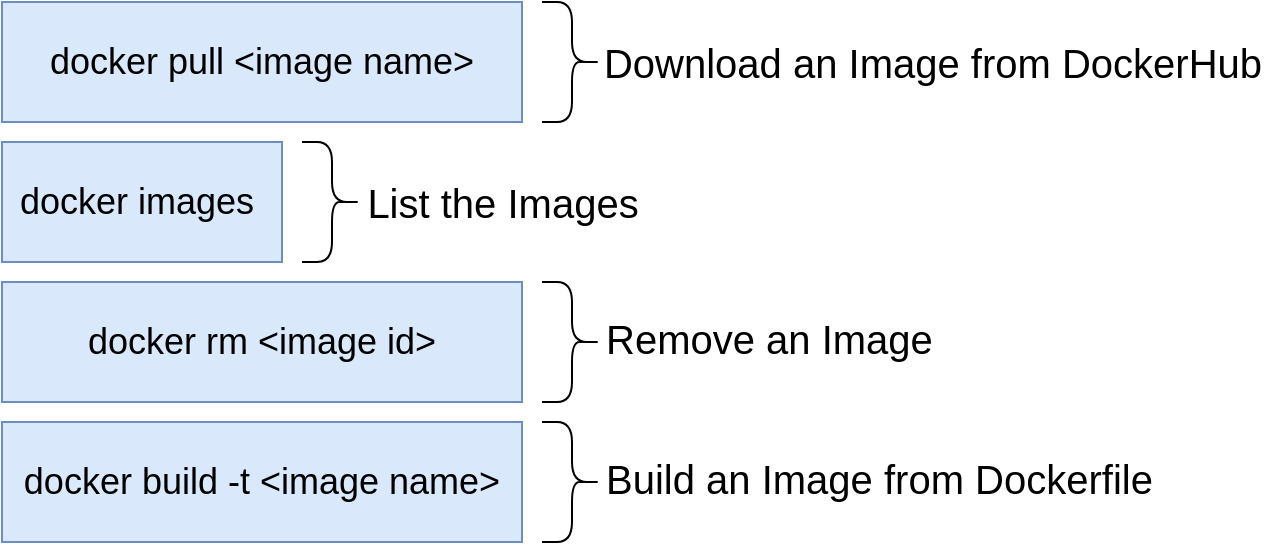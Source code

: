 <mxfile version="24.7.5" pages="5">
  <diagram id="C55WDjbCwimp81ckpNpN" name="Page-5">
    <mxGraphModel dx="1066" dy="461" grid="1" gridSize="10" guides="1" tooltips="1" connect="1" arrows="1" fold="1" page="1" pageScale="1" pageWidth="850" pageHeight="1100" math="0" shadow="0">
      <root>
        <mxCell id="0" />
        <mxCell id="1" parent="0" />
        <mxCell id="0OJ5gS6AcOFM8c3bnXoH-1" value="&lt;font style=&quot;font-size: 18px;&quot;&gt;docker images&amp;nbsp;&lt;/font&gt;" style="rounded=0;whiteSpace=wrap;html=1;fillColor=#dae8fc;strokeColor=#6c8ebf;" vertex="1" parent="1">
          <mxGeometry x="490" y="340" width="140" height="60" as="geometry" />
        </mxCell>
        <mxCell id="0OJ5gS6AcOFM8c3bnXoH-2" value="&lt;font style=&quot;font-size: 18px;&quot;&gt;docker pull &amp;lt;image name&amp;gt;&lt;/font&gt;" style="rounded=0;whiteSpace=wrap;html=1;fillColor=#dae8fc;strokeColor=#6c8ebf;" vertex="1" parent="1">
          <mxGeometry x="490" y="270" width="260" height="60" as="geometry" />
        </mxCell>
        <mxCell id="0OJ5gS6AcOFM8c3bnXoH-3" value="" style="shape=curlyBracket;whiteSpace=wrap;html=1;rounded=1;flipH=1;labelPosition=right;verticalLabelPosition=middle;align=left;verticalAlign=middle;" vertex="1" parent="1">
          <mxGeometry x="640" y="340" width="30" height="60" as="geometry" />
        </mxCell>
        <mxCell id="0OJ5gS6AcOFM8c3bnXoH-4" value="&lt;font style=&quot;font-size: 20px;&quot;&gt;List the Images&lt;/font&gt;" style="text;html=1;align=center;verticalAlign=middle;resizable=0;points=[];autosize=1;strokeColor=none;fillColor=none;" vertex="1" parent="1">
          <mxGeometry x="660" y="350" width="160" height="40" as="geometry" />
        </mxCell>
        <mxCell id="0OJ5gS6AcOFM8c3bnXoH-5" value="" style="shape=curlyBracket;whiteSpace=wrap;html=1;rounded=1;flipH=1;labelPosition=right;verticalLabelPosition=middle;align=left;verticalAlign=middle;" vertex="1" parent="1">
          <mxGeometry x="760" y="270" width="30" height="60" as="geometry" />
        </mxCell>
        <mxCell id="0OJ5gS6AcOFM8c3bnXoH-6" value="&lt;font style=&quot;font-size: 20px;&quot;&gt;Download an Image from DockerHub&lt;/font&gt;" style="text;html=1;align=center;verticalAlign=middle;resizable=0;points=[];autosize=1;strokeColor=none;fillColor=none;" vertex="1" parent="1">
          <mxGeometry x="780" y="280" width="350" height="40" as="geometry" />
        </mxCell>
        <mxCell id="0OJ5gS6AcOFM8c3bnXoH-7" value="&lt;font style=&quot;font-size: 18px;&quot;&gt;docker rm &amp;lt;image id&amp;gt;&lt;/font&gt;" style="rounded=0;whiteSpace=wrap;html=1;fillColor=#dae8fc;strokeColor=#6c8ebf;" vertex="1" parent="1">
          <mxGeometry x="490" y="410" width="260" height="60" as="geometry" />
        </mxCell>
        <mxCell id="0OJ5gS6AcOFM8c3bnXoH-8" value="" style="shape=curlyBracket;whiteSpace=wrap;html=1;rounded=1;flipH=1;labelPosition=right;verticalLabelPosition=middle;align=left;verticalAlign=middle;" vertex="1" parent="1">
          <mxGeometry x="760" y="410" width="30" height="60" as="geometry" />
        </mxCell>
        <mxCell id="0OJ5gS6AcOFM8c3bnXoH-9" value="&lt;font style=&quot;font-size: 20px;&quot;&gt;Remove an Image&lt;/font&gt;" style="text;whiteSpace=wrap;html=1;fontFamily=Helvetica;fontSize=12;fontColor=default;autosize=1;resizable=0;" vertex="1" parent="1">
          <mxGeometry x="790" y="420" width="190" height="40" as="geometry" />
        </mxCell>
        <mxCell id="0OJ5gS6AcOFM8c3bnXoH-10" value="&lt;font style=&quot;font-size: 18px;&quot;&gt;docker build -t &amp;lt;image name&amp;gt;&lt;/font&gt;" style="rounded=0;whiteSpace=wrap;html=1;fillColor=#dae8fc;strokeColor=#6c8ebf;" vertex="1" parent="1">
          <mxGeometry x="490" y="480" width="260" height="60" as="geometry" />
        </mxCell>
        <mxCell id="0OJ5gS6AcOFM8c3bnXoH-11" value="" style="shape=curlyBracket;whiteSpace=wrap;html=1;rounded=1;flipH=1;labelPosition=right;verticalLabelPosition=middle;align=left;verticalAlign=middle;" vertex="1" parent="1">
          <mxGeometry x="760" y="480" width="30" height="60" as="geometry" />
        </mxCell>
        <mxCell id="0OJ5gS6AcOFM8c3bnXoH-12" value="&lt;font style=&quot;font-size: 20px;&quot;&gt;Build an Image from Dockerfile&lt;/font&gt;" style="text;whiteSpace=wrap;html=1;fontFamily=Helvetica;fontSize=12;fontColor=default;autosize=1;resizable=0;" vertex="1" parent="1">
          <mxGeometry x="790" y="490" width="300" height="40" as="geometry" />
        </mxCell>
      </root>
    </mxGraphModel>
  </diagram>
  <diagram name="dev &amp; prod" id="ApBVre0AJjkp96kj62DA">
    <mxGraphModel dx="873" dy="542" grid="1" gridSize="10" guides="1" tooltips="1" connect="1" arrows="1" fold="1" page="1" pageScale="1" pageWidth="850" pageHeight="1100" math="0" shadow="0">
      <root>
        <mxCell id="0" />
        <mxCell id="1" parent="0" />
        <mxCell id="6eEB3IUL_KPQKWAhz3xC-1" value="" style="rounded=0;whiteSpace=wrap;html=1;fillColor=#dae8fc;strokeColor=#6c8ebf;" vertex="1" parent="1">
          <mxGeometry x="110" y="120" width="250" height="370" as="geometry" />
        </mxCell>
        <mxCell id="6eEB3IUL_KPQKWAhz3xC-2" value="&lt;font style=&quot;font-size: 20px;&quot;&gt;Docker Desktop&lt;/font&gt;" style="rounded=0;whiteSpace=wrap;html=1;align=center;" vertex="1" parent="1">
          <mxGeometry x="145" y="200" width="180" height="80" as="geometry" />
        </mxCell>
        <mxCell id="6eEB3IUL_KPQKWAhz3xC-3" value="&lt;font style=&quot;font-size: 22px;&quot;&gt;&lt;b&gt;Development&lt;/b&gt;&lt;/font&gt;" style="text;html=1;align=center;verticalAlign=middle;whiteSpace=wrap;rounded=0;" vertex="1" parent="1">
          <mxGeometry x="205" y="140" width="60" height="30" as="geometry" />
        </mxCell>
        <mxCell id="6eEB3IUL_KPQKWAhz3xC-5" value="&lt;font style=&quot;font-size: 20px;&quot;&gt;minikube&lt;/font&gt;" style="rounded=0;whiteSpace=wrap;html=1;align=center;" vertex="1" parent="1">
          <mxGeometry x="145" y="300" width="180" height="80" as="geometry" />
        </mxCell>
        <mxCell id="6eEB3IUL_KPQKWAhz3xC-6" value="" style="rounded=0;whiteSpace=wrap;html=1;fillColor=#d5e8d4;strokeColor=#82b366;" vertex="1" parent="1">
          <mxGeometry x="390" y="120" width="260" height="370" as="geometry" />
        </mxCell>
        <mxCell id="6eEB3IUL_KPQKWAhz3xC-7" value="&lt;font style=&quot;font-size: 20px;&quot;&gt;Amazon Elastic Container Service&lt;b&gt;(EKS)&lt;/b&gt;&lt;/font&gt;" style="rounded=0;whiteSpace=wrap;html=1;align=center;" vertex="1" parent="1">
          <mxGeometry x="400" y="190" width="240" height="80" as="geometry" />
        </mxCell>
        <mxCell id="6eEB3IUL_KPQKWAhz3xC-8" value="&lt;font style=&quot;font-size: 22px;&quot;&gt;&lt;b&gt;Production&lt;/b&gt;&lt;/font&gt;" style="text;html=1;align=center;verticalAlign=middle;whiteSpace=wrap;rounded=0;" vertex="1" parent="1">
          <mxGeometry x="495" y="140" width="60" height="30" as="geometry" />
        </mxCell>
        <mxCell id="6eEB3IUL_KPQKWAhz3xC-9" value="&lt;font style=&quot;font-size: 20px;&quot;&gt;Google Cloud Kubernetes Engine&lt;b&gt;(GKE)&lt;/b&gt;&lt;/font&gt;" style="rounded=0;whiteSpace=wrap;html=1;align=center;" vertex="1" parent="1">
          <mxGeometry x="400" y="280" width="240" height="80" as="geometry" />
        </mxCell>
        <mxCell id="6eEB3IUL_KPQKWAhz3xC-10" value="&lt;span style=&quot;font-size: 20px;&quot;&gt;Do by yourself&lt;/span&gt;" style="rounded=0;whiteSpace=wrap;html=1;align=center;" vertex="1" parent="1">
          <mxGeometry x="400" y="380" width="240" height="80" as="geometry" />
        </mxCell>
        <mxCell id="6eEB3IUL_KPQKWAhz3xC-11" value="" style="shape=curlyBracket;whiteSpace=wrap;html=1;rounded=1;flipH=1;labelPosition=right;verticalLabelPosition=middle;align=left;verticalAlign=middle;" vertex="1" parent="1">
          <mxGeometry x="640" y="210" width="50" height="120" as="geometry" />
        </mxCell>
        <mxCell id="6eEB3IUL_KPQKWAhz3xC-15" value="&lt;font style=&quot;font-size: 18px;&quot;&gt;&lt;b&gt;Managed Solutions&lt;/b&gt;&lt;/font&gt;" style="text;html=1;align=center;verticalAlign=middle;whiteSpace=wrap;rounded=0;" vertex="1" parent="1">
          <mxGeometry x="700" y="255" width="60" height="30" as="geometry" />
        </mxCell>
      </root>
    </mxGraphModel>
  </diagram>
  <diagram name="if Docker Desktop" id="u3jkeGB_vchFlOoTEtLP">
    <mxGraphModel dx="2450" dy="774" grid="1" gridSize="10" guides="1" tooltips="1" connect="1" arrows="1" fold="1" page="1" pageScale="1" pageWidth="850" pageHeight="1100" math="0" shadow="0">
      <root>
        <mxCell id="554fNMTDU9Tak1QRMhSy-0" />
        <mxCell id="554fNMTDU9Tak1QRMhSy-1" parent="554fNMTDU9Tak1QRMhSy-0" />
        <mxCell id="554fNMTDU9Tak1QRMhSy-2" value="" style="rounded=0;whiteSpace=wrap;html=1;fillColor=#dae8fc;strokeColor=#6c8ebf;" parent="554fNMTDU9Tak1QRMhSy-1" vertex="1">
          <mxGeometry x="-190" y="210" width="490" height="250" as="geometry" />
        </mxCell>
        <mxCell id="554fNMTDU9Tak1QRMhSy-3" value="" style="rounded=0;whiteSpace=wrap;html=1;fillColor=#d5e8d4;strokeColor=#82b366;" parent="554fNMTDU9Tak1QRMhSy-1" vertex="1">
          <mxGeometry x="-70" y="230" width="350" height="210" as="geometry" />
        </mxCell>
        <mxCell id="554fNMTDU9Tak1QRMhSy-4" value="&lt;font style=&quot;font-size: 18px;&quot;&gt;&lt;b&gt;Virtual Machine (Node) Created By Docker&lt;/b&gt;&lt;/font&gt;" style="text;html=1;align=center;verticalAlign=middle;whiteSpace=wrap;rounded=0;" parent="554fNMTDU9Tak1QRMhSy-1" vertex="1">
          <mxGeometry x="-50" y="250" width="325" height="30" as="geometry" />
        </mxCell>
        <mxCell id="554fNMTDU9Tak1QRMhSy-5" value="&lt;font style=&quot;font-size: 18px;&quot;&gt;Container&lt;/font&gt;" style="rounded=0;whiteSpace=wrap;html=1;" parent="554fNMTDU9Tak1QRMhSy-1" vertex="1">
          <mxGeometry x="150" y="290" width="120" height="60" as="geometry" />
        </mxCell>
        <mxCell id="554fNMTDU9Tak1QRMhSy-6" value="&lt;font style=&quot;font-size: 18px;&quot;&gt;Container&lt;/font&gt;" style="rounded=0;whiteSpace=wrap;html=1;" parent="554fNMTDU9Tak1QRMhSy-1" vertex="1">
          <mxGeometry x="150" y="374" width="120" height="60" as="geometry" />
        </mxCell>
        <mxCell id="554fNMTDU9Tak1QRMhSy-7" value="&lt;font style=&quot;font-size: 20px;&quot;&gt;&lt;b&gt;Your Computer&lt;/b&gt;&lt;/font&gt;" style="text;html=1;align=center;verticalAlign=middle;whiteSpace=wrap;rounded=0;" parent="554fNMTDU9Tak1QRMhSy-1" vertex="1">
          <mxGeometry x="-180" y="180" width="170" height="30" as="geometry" />
        </mxCell>
        <mxCell id="9avqU4ipxXI-FPX1RxJg-0" style="edgeStyle=orthogonalEdgeStyle;rounded=0;orthogonalLoop=1;jettySize=auto;html=1;entryX=0;entryY=0.5;entryDx=0;entryDy=0;" parent="554fNMTDU9Tak1QRMhSy-1" source="554fNMTDU9Tak1QRMhSy-10" target="554fNMTDU9Tak1QRMhSy-5" edge="1">
          <mxGeometry relative="1" as="geometry" />
        </mxCell>
        <mxCell id="9avqU4ipxXI-FPX1RxJg-1" style="edgeStyle=orthogonalEdgeStyle;rounded=0;orthogonalLoop=1;jettySize=auto;html=1;entryX=0;entryY=0.5;entryDx=0;entryDy=0;" parent="554fNMTDU9Tak1QRMhSy-1" source="554fNMTDU9Tak1QRMhSy-10" target="554fNMTDU9Tak1QRMhSy-6" edge="1">
          <mxGeometry relative="1" as="geometry" />
        </mxCell>
        <mxCell id="554fNMTDU9Tak1QRMhSy-10" value="&lt;font style=&quot;font-size: 18px;&quot;&gt;kubectl&lt;/font&gt;" style="rounded=0;whiteSpace=wrap;html=1;" parent="554fNMTDU9Tak1QRMhSy-1" vertex="1">
          <mxGeometry x="-30" y="330" width="120" height="60" as="geometry" />
        </mxCell>
        <mxCell id="70xc6osTkfJEwa-0gWor-0" style="edgeStyle=orthogonalEdgeStyle;rounded=0;orthogonalLoop=1;jettySize=auto;html=1;exitX=0.5;exitY=1;exitDx=0;exitDy=0;" parent="554fNMTDU9Tak1QRMhSy-1" source="554fNMTDU9Tak1QRMhSy-4" target="554fNMTDU9Tak1QRMhSy-4" edge="1">
          <mxGeometry relative="1" as="geometry" />
        </mxCell>
        <mxCell id="4BsFANsiTnCevrefqFPn-1" style="edgeStyle=orthogonalEdgeStyle;rounded=0;orthogonalLoop=1;jettySize=auto;html=1;" parent="554fNMTDU9Tak1QRMhSy-1" source="4BsFANsiTnCevrefqFPn-0" edge="1">
          <mxGeometry relative="1" as="geometry">
            <mxPoint x="-80" y="360" as="targetPoint" />
          </mxGeometry>
        </mxCell>
        <mxCell id="4BsFANsiTnCevrefqFPn-0" value="&lt;font style=&quot;font-size: 18px;&quot;&gt;Just Enable&lt;/font&gt;" style="text;html=1;align=center;verticalAlign=middle;whiteSpace=wrap;rounded=0;" parent="554fNMTDU9Tak1QRMhSy-1" vertex="1">
          <mxGeometry x="-390" y="345" width="180" height="30" as="geometry" />
        </mxCell>
      </root>
    </mxGraphModel>
  </diagram>
  <diagram id="H3DR5bS1cNQyYIeCZSoT" name="if minikube">
    <mxGraphModel dx="880" dy="542" grid="1" gridSize="10" guides="1" tooltips="1" connect="1" arrows="1" fold="1" page="1" pageScale="1" pageWidth="850" pageHeight="1100" math="0" shadow="0">
      <root>
        <mxCell id="0" />
        <mxCell id="1" parent="0" />
        <mxCell id="eWcPETu89yUyq2CBPaOC-1" value="" style="rounded=0;whiteSpace=wrap;html=1;fillColor=#dae8fc;strokeColor=#6c8ebf;" parent="1" vertex="1">
          <mxGeometry x="240" y="190" width="470" height="250" as="geometry" />
        </mxCell>
        <mxCell id="eWcPETu89yUyq2CBPaOC-2" value="" style="rounded=0;whiteSpace=wrap;html=1;fillColor=#d5e8d4;strokeColor=#82b366;" parent="1" vertex="1">
          <mxGeometry x="530" y="210" width="160" height="210" as="geometry" />
        </mxCell>
        <mxCell id="eWcPETu89yUyq2CBPaOC-3" value="&lt;font style=&quot;font-size: 18px;&quot;&gt;&lt;b&gt;Virtual Machine (Node)&lt;/b&gt;&lt;/font&gt;" style="text;html=1;align=center;verticalAlign=middle;whiteSpace=wrap;rounded=0;" parent="1" vertex="1">
          <mxGeometry x="535" y="230" width="150" height="30" as="geometry" />
        </mxCell>
        <mxCell id="eWcPETu89yUyq2CBPaOC-5" value="&lt;font style=&quot;font-size: 18px;&quot;&gt;Container&lt;/font&gt;" style="rounded=0;whiteSpace=wrap;html=1;" parent="1" vertex="1">
          <mxGeometry x="550" y="285" width="120" height="60" as="geometry" />
        </mxCell>
        <mxCell id="eWcPETu89yUyq2CBPaOC-6" value="&lt;font style=&quot;font-size: 18px;&quot;&gt;Container&lt;/font&gt;" style="rounded=0;whiteSpace=wrap;html=1;" parent="1" vertex="1">
          <mxGeometry x="550" y="354" width="120" height="60" as="geometry" />
        </mxCell>
        <mxCell id="eWcPETu89yUyq2CBPaOC-7" value="&lt;font style=&quot;font-size: 20px;&quot;&gt;&lt;b&gt;Your Computer&lt;/b&gt;&lt;/font&gt;" style="text;html=1;align=center;verticalAlign=middle;whiteSpace=wrap;rounded=0;" parent="1" vertex="1">
          <mxGeometry x="230" y="160" width="170" height="30" as="geometry" />
        </mxCell>
        <mxCell id="eWcPETu89yUyq2CBPaOC-11" style="edgeStyle=orthogonalEdgeStyle;rounded=0;orthogonalLoop=1;jettySize=auto;html=1;" parent="1" source="eWcPETu89yUyq2CBPaOC-10" target="eWcPETu89yUyq2CBPaOC-5" edge="1">
          <mxGeometry relative="1" as="geometry" />
        </mxCell>
        <mxCell id="eWcPETu89yUyq2CBPaOC-12" style="edgeStyle=orthogonalEdgeStyle;rounded=0;orthogonalLoop=1;jettySize=auto;html=1;entryX=0;entryY=0.5;entryDx=0;entryDy=0;" parent="1" source="eWcPETu89yUyq2CBPaOC-10" target="eWcPETu89yUyq2CBPaOC-6" edge="1">
          <mxGeometry relative="1" as="geometry" />
        </mxCell>
        <mxCell id="eWcPETu89yUyq2CBPaOC-10" value="&lt;font style=&quot;font-size: 18px;&quot;&gt;kubectl&lt;/font&gt;" style="rounded=0;whiteSpace=wrap;html=1;" parent="1" vertex="1">
          <mxGeometry x="255" y="225" width="120" height="60" as="geometry" />
        </mxCell>
        <mxCell id="eWcPETu89yUyq2CBPaOC-13" value="&lt;font style=&quot;font-size: 18px;&quot;&gt;A CLI, Used for managing the containers on the node&lt;/font&gt;" style="text;html=1;align=center;verticalAlign=middle;whiteSpace=wrap;rounded=0;" parent="1" vertex="1">
          <mxGeometry x="10" y="240" width="220" height="30" as="geometry" />
        </mxCell>
        <mxCell id="eWcPETu89yUyq2CBPaOC-14" value="&lt;font style=&quot;font-size: 18px;&quot;&gt;minikube&lt;/font&gt;" style="rounded=0;whiteSpace=wrap;html=1;" parent="1" vertex="1">
          <mxGeometry x="255" y="360" width="120" height="60" as="geometry" />
        </mxCell>
        <mxCell id="eWcPETu89yUyq2CBPaOC-15" value="&lt;font style=&quot;font-size: 18px;&quot;&gt;Used for managing the VM itself&lt;/font&gt;" style="text;html=1;align=right;verticalAlign=middle;whiteSpace=wrap;rounded=0;" parent="1" vertex="1">
          <mxGeometry x="30" y="384" width="200" height="30" as="geometry" />
        </mxCell>
        <mxCell id="eWcPETu89yUyq2CBPaOC-16" style="edgeStyle=orthogonalEdgeStyle;rounded=0;orthogonalLoop=1;jettySize=auto;html=1;entryX=0;entryY=0.948;entryDx=0;entryDy=0;entryPerimeter=0;strokeWidth=2;" parent="1" source="eWcPETu89yUyq2CBPaOC-14" target="eWcPETu89yUyq2CBPaOC-2" edge="1">
          <mxGeometry relative="1" as="geometry" />
        </mxCell>
      </root>
    </mxGraphModel>
  </diagram>
  <diagram id="xI8IpXalujGnlh1gk0Ms" name="Steps">
    <mxGraphModel dx="873" dy="542" grid="1" gridSize="10" guides="1" tooltips="1" connect="1" arrows="1" fold="1" page="1" pageScale="1" pageWidth="850" pageHeight="1100" math="0" shadow="0">
      <root>
        <mxCell id="0" />
        <mxCell id="1" parent="0" />
        <mxCell id="kESKYomRK1j2I-nGJSvJ-1" value="&lt;font style=&quot;font-size: 18px;&quot;&gt;Install kubectl&lt;/font&gt;" style="rounded=0;whiteSpace=wrap;html=1;" vertex="1" parent="1">
          <mxGeometry x="230" y="230" width="255" height="75" as="geometry" />
        </mxCell>
        <mxCell id="ov5mvoKOfJBo4QLAlWnt-1" value="&lt;font style=&quot;font-size: 18px;&quot;&gt;Install a VM Driver&lt;br&gt;(VirtualBox)&lt;/font&gt;" style="rounded=0;whiteSpace=wrap;html=1;" vertex="1" parent="1">
          <mxGeometry x="230" y="330" width="255" height="75" as="geometry" />
        </mxCell>
        <mxCell id="ov5mvoKOfJBo4QLAlWnt-2" value="&lt;font style=&quot;font-size: 18px;&quot;&gt;Install minikube&lt;/font&gt;" style="rounded=0;whiteSpace=wrap;html=1;" vertex="1" parent="1">
          <mxGeometry x="230" y="430" width="255" height="75" as="geometry" />
        </mxCell>
        <mxCell id="0CdbqdnMT9bAo9GxkeZR-1" value="&lt;font style=&quot;font-size: 18px;&quot;&gt;CLI for interacting with K8s&lt;/font&gt;" style="text;html=1;align=center;verticalAlign=middle;whiteSpace=wrap;rounded=0;" vertex="1" parent="1">
          <mxGeometry x="520" y="252.5" width="250" height="30" as="geometry" />
        </mxCell>
        <mxCell id="0CdbqdnMT9bAo9GxkeZR-2" value="&lt;font style=&quot;font-size: 18px;&quot;&gt;Used to make a VM&lt;/font&gt;" style="text;html=1;align=center;verticalAlign=middle;whiteSpace=wrap;rounded=0;" vertex="1" parent="1">
          <mxGeometry x="530" y="350" width="180" height="30" as="geometry" />
        </mxCell>
        <mxCell id="0CdbqdnMT9bAo9GxkeZR-3" value="&lt;font style=&quot;font-size: 18px;&quot;&gt;Runs a single node on that VM&lt;/font&gt;" style="text;html=1;align=center;verticalAlign=middle;whiteSpace=wrap;rounded=0;" vertex="1" parent="1">
          <mxGeometry x="530" y="452.5" width="260" height="30" as="geometry" />
        </mxCell>
        <mxCell id="0CdbqdnMT9bAo9GxkeZR-4" value="" style="shape=curlyBracket;whiteSpace=wrap;html=1;rounded=1;flipH=1;labelPosition=right;verticalLabelPosition=middle;align=left;verticalAlign=middle;" vertex="1" parent="1">
          <mxGeometry x="490" y="230" width="40" height="70" as="geometry" />
        </mxCell>
        <mxCell id="0CdbqdnMT9bAo9GxkeZR-7" value="" style="shape=curlyBracket;whiteSpace=wrap;html=1;rounded=1;flipH=1;labelPosition=right;verticalLabelPosition=middle;align=left;verticalAlign=middle;size=0.5;" vertex="1" parent="1">
          <mxGeometry x="490" y="330" width="40" height="70" as="geometry" />
        </mxCell>
        <mxCell id="0CdbqdnMT9bAo9GxkeZR-8" value="" style="shape=curlyBracket;whiteSpace=wrap;html=1;rounded=1;flipH=1;labelPosition=right;verticalLabelPosition=middle;align=left;verticalAlign=middle;size=0.5;" vertex="1" parent="1">
          <mxGeometry x="490" y="432.5" width="40" height="70" as="geometry" />
        </mxCell>
      </root>
    </mxGraphModel>
  </diagram>
</mxfile>
